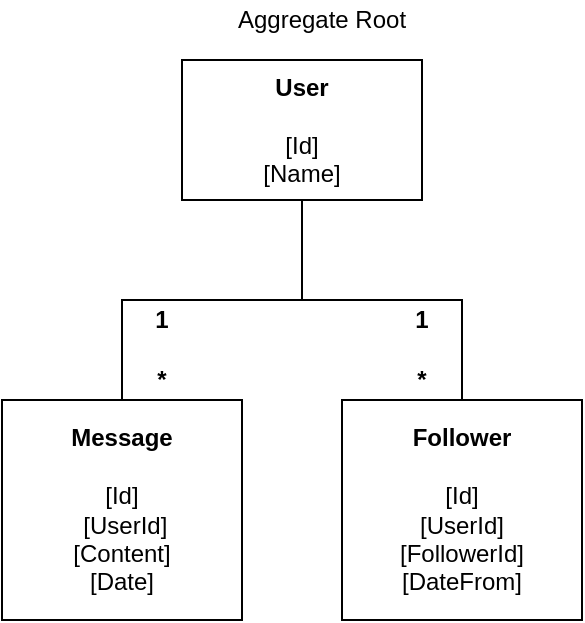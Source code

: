 <mxfile version="13.6.4" type="github">
  <diagram id="NWm6-QbwUoC_vtL_KZcC" name="Page-1">
    <mxGraphModel dx="1422" dy="772" grid="1" gridSize="10" guides="1" tooltips="1" connect="1" arrows="1" fold="1" page="1" pageScale="1" pageWidth="827" pageHeight="1169" math="0" shadow="0">
      <root>
        <mxCell id="0" />
        <mxCell id="1" parent="0" />
        <mxCell id="l0DDUTCB__N-dp9QGQrj-3" style="edgeStyle=orthogonalEdgeStyle;rounded=0;orthogonalLoop=1;jettySize=auto;html=1;exitX=0.5;exitY=1;exitDx=0;exitDy=0;endArrow=none;endFill=0;" edge="1" parent="1" source="l0DDUTCB__N-dp9QGQrj-1" target="l0DDUTCB__N-dp9QGQrj-2">
          <mxGeometry relative="1" as="geometry" />
        </mxCell>
        <mxCell id="l0DDUTCB__N-dp9QGQrj-9" style="edgeStyle=orthogonalEdgeStyle;rounded=0;orthogonalLoop=1;jettySize=auto;html=1;exitX=0.5;exitY=1;exitDx=0;exitDy=0;entryX=0.5;entryY=0;entryDx=0;entryDy=0;endArrow=none;endFill=0;" edge="1" parent="1" source="l0DDUTCB__N-dp9QGQrj-1" target="l0DDUTCB__N-dp9QGQrj-8">
          <mxGeometry relative="1" as="geometry" />
        </mxCell>
        <mxCell id="l0DDUTCB__N-dp9QGQrj-1" value="&lt;b&gt;User&lt;br&gt;&lt;br&gt;&lt;/b&gt;[Id]&lt;br&gt;[Name]" style="rounded=0;whiteSpace=wrap;html=1;" vertex="1" parent="1">
          <mxGeometry x="160" y="40" width="120" height="70" as="geometry" />
        </mxCell>
        <mxCell id="l0DDUTCB__N-dp9QGQrj-2" value="&lt;b&gt;Message&lt;br&gt;&lt;/b&gt;&lt;br&gt;[Id]&lt;br&gt;&amp;nbsp;[UserId]&lt;br&gt;[Content]&lt;br&gt;[Date]" style="rounded=0;whiteSpace=wrap;html=1;" vertex="1" parent="1">
          <mxGeometry x="70" y="210" width="120" height="110" as="geometry" />
        </mxCell>
        <mxCell id="l0DDUTCB__N-dp9QGQrj-4" value="&lt;b&gt;1&lt;/b&gt;" style="text;html=1;strokeColor=none;fillColor=none;align=center;verticalAlign=middle;whiteSpace=wrap;rounded=0;" vertex="1" parent="1">
          <mxGeometry x="130" y="160" width="40" height="20" as="geometry" />
        </mxCell>
        <mxCell id="l0DDUTCB__N-dp9QGQrj-5" value="&lt;b&gt;*&lt;/b&gt;" style="text;html=1;strokeColor=none;fillColor=none;align=center;verticalAlign=middle;whiteSpace=wrap;rounded=0;" vertex="1" parent="1">
          <mxGeometry x="130" y="190" width="40" height="20" as="geometry" />
        </mxCell>
        <mxCell id="l0DDUTCB__N-dp9QGQrj-8" value="&lt;b&gt;Follower&lt;br&gt;&lt;br&gt;&lt;/b&gt;[Id]&lt;br&gt;[UserId]&lt;br&gt;[FollowerId]&lt;br&gt;[DateFrom]" style="rounded=0;whiteSpace=wrap;html=1;" vertex="1" parent="1">
          <mxGeometry x="240" y="210" width="120" height="110" as="geometry" />
        </mxCell>
        <mxCell id="l0DDUTCB__N-dp9QGQrj-11" value="&lt;b&gt;1&lt;/b&gt;" style="text;html=1;strokeColor=none;fillColor=none;align=center;verticalAlign=middle;whiteSpace=wrap;rounded=0;" vertex="1" parent="1">
          <mxGeometry x="260" y="160" width="40" height="20" as="geometry" />
        </mxCell>
        <mxCell id="l0DDUTCB__N-dp9QGQrj-12" value="&lt;b&gt;*&lt;/b&gt;" style="text;html=1;strokeColor=none;fillColor=none;align=center;verticalAlign=middle;whiteSpace=wrap;rounded=0;" vertex="1" parent="1">
          <mxGeometry x="260" y="190" width="40" height="20" as="geometry" />
        </mxCell>
        <mxCell id="l0DDUTCB__N-dp9QGQrj-13" value="Aggregate Root" style="text;html=1;strokeColor=none;fillColor=none;align=center;verticalAlign=middle;whiteSpace=wrap;rounded=0;" vertex="1" parent="1">
          <mxGeometry x="175" y="10" width="110" height="20" as="geometry" />
        </mxCell>
      </root>
    </mxGraphModel>
  </diagram>
</mxfile>
